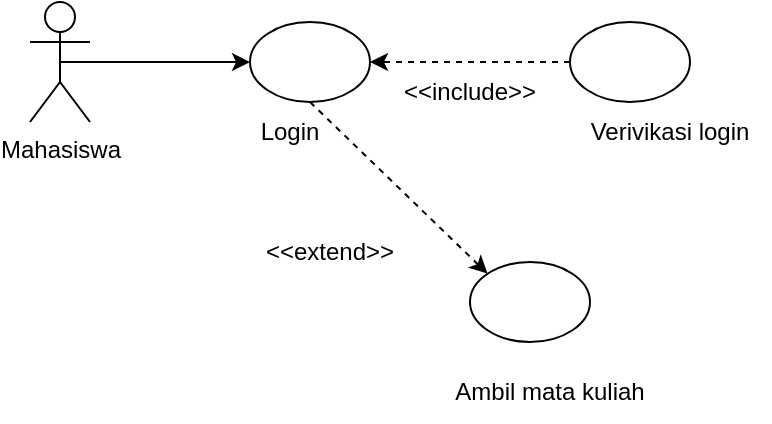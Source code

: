 <mxfile version="22.1.4" type="github">
  <diagram name="Page-1" id="58cdce13-f638-feb5-8d6f-7d28b1aa9fa0">
    <mxGraphModel dx="629" dy="337" grid="1" gridSize="10" guides="1" tooltips="1" connect="1" arrows="1" fold="1" page="1" pageScale="1" pageWidth="1100" pageHeight="850" background="none" math="0" shadow="0">
      <root>
        <mxCell id="0" />
        <mxCell id="1" parent="0" />
        <mxCell id="TCzMS_t7cWbb2HNnx9H6-1" value="Mahasiswa" style="shape=umlActor;verticalLabelPosition=bottom;verticalAlign=top;html=1;outlineConnect=0;" vertex="1" parent="1">
          <mxGeometry x="620" y="380" width="30" height="60" as="geometry" />
        </mxCell>
        <mxCell id="TCzMS_t7cWbb2HNnx9H6-5" value="" style="endArrow=classic;html=1;rounded=0;exitX=0.5;exitY=0.5;exitDx=0;exitDy=0;exitPerimeter=0;" edge="1" parent="1" source="TCzMS_t7cWbb2HNnx9H6-1" target="TCzMS_t7cWbb2HNnx9H6-6">
          <mxGeometry width="50" height="50" relative="1" as="geometry">
            <mxPoint x="580" y="460" as="sourcePoint" />
            <mxPoint x="730" y="410" as="targetPoint" />
          </mxGeometry>
        </mxCell>
        <mxCell id="TCzMS_t7cWbb2HNnx9H6-6" value="" style="ellipse;whiteSpace=wrap;html=1;" vertex="1" parent="1">
          <mxGeometry x="730" y="390" width="60" height="40" as="geometry" />
        </mxCell>
        <mxCell id="TCzMS_t7cWbb2HNnx9H6-8" value="" style="ellipse;whiteSpace=wrap;html=1;" vertex="1" parent="1">
          <mxGeometry x="890" y="390" width="60" height="40" as="geometry" />
        </mxCell>
        <mxCell id="TCzMS_t7cWbb2HNnx9H6-9" value="" style="endArrow=classic;html=1;rounded=0;exitX=0;exitY=0.5;exitDx=0;exitDy=0;entryX=1;entryY=0.5;entryDx=0;entryDy=0;dashed=1;" edge="1" parent="1" source="TCzMS_t7cWbb2HNnx9H6-8" target="TCzMS_t7cWbb2HNnx9H6-6">
          <mxGeometry width="50" height="50" relative="1" as="geometry">
            <mxPoint x="740" y="470" as="sourcePoint" />
            <mxPoint x="790" y="420" as="targetPoint" />
          </mxGeometry>
        </mxCell>
        <mxCell id="TCzMS_t7cWbb2HNnx9H6-10" value="" style="ellipse;whiteSpace=wrap;html=1;" vertex="1" parent="1">
          <mxGeometry x="840" y="510" width="60" height="40" as="geometry" />
        </mxCell>
        <mxCell id="TCzMS_t7cWbb2HNnx9H6-11" value="" style="endArrow=classic;html=1;rounded=0;exitX=0.5;exitY=1;exitDx=0;exitDy=0;entryX=0;entryY=0;entryDx=0;entryDy=0;dashed=1;" edge="1" parent="1" source="TCzMS_t7cWbb2HNnx9H6-6" target="TCzMS_t7cWbb2HNnx9H6-10">
          <mxGeometry width="50" height="50" relative="1" as="geometry">
            <mxPoint x="900" y="420" as="sourcePoint" />
            <mxPoint x="800" y="420" as="targetPoint" />
          </mxGeometry>
        </mxCell>
        <mxCell id="TCzMS_t7cWbb2HNnx9H6-12" value="Login" style="text;strokeColor=none;align=center;fillColor=none;html=1;verticalAlign=middle;whiteSpace=wrap;rounded=0;" vertex="1" parent="1">
          <mxGeometry x="720" y="430" width="60" height="30" as="geometry" />
        </mxCell>
        <mxCell id="TCzMS_t7cWbb2HNnx9H6-14" value="Verivikasi login" style="text;strokeColor=none;align=center;fillColor=none;html=1;verticalAlign=middle;whiteSpace=wrap;rounded=0;" vertex="1" parent="1">
          <mxGeometry x="890" y="430" width="100" height="30" as="geometry" />
        </mxCell>
        <mxCell id="TCzMS_t7cWbb2HNnx9H6-15" value="Ambil mata kuliah" style="text;strokeColor=none;align=center;fillColor=none;html=1;verticalAlign=middle;whiteSpace=wrap;rounded=0;" vertex="1" parent="1">
          <mxGeometry x="830" y="560" width="100" height="30" as="geometry" />
        </mxCell>
        <mxCell id="TCzMS_t7cWbb2HNnx9H6-16" value="&amp;lt;&amp;lt;extend&amp;gt;&amp;gt;" style="text;strokeColor=none;align=center;fillColor=none;html=1;verticalAlign=middle;whiteSpace=wrap;rounded=0;" vertex="1" parent="1">
          <mxGeometry x="720" y="490" width="100" height="30" as="geometry" />
        </mxCell>
        <mxCell id="TCzMS_t7cWbb2HNnx9H6-17" value="&amp;lt;&amp;lt;include&amp;gt;&amp;gt;" style="text;strokeColor=none;align=center;fillColor=none;html=1;verticalAlign=middle;whiteSpace=wrap;rounded=0;" vertex="1" parent="1">
          <mxGeometry x="790" y="410" width="100" height="30" as="geometry" />
        </mxCell>
      </root>
    </mxGraphModel>
  </diagram>
</mxfile>
